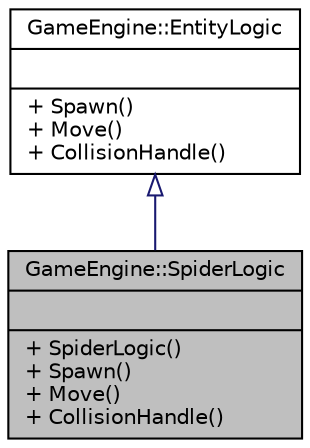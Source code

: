 digraph "GameEngine::SpiderLogic"
{
  edge [fontname="Helvetica",fontsize="10",labelfontname="Helvetica",labelfontsize="10"];
  node [fontname="Helvetica",fontsize="10",shape=record];
  Node2 [label="{GameEngine::SpiderLogic\n||+ SpiderLogic()\l+ Spawn()\l+ Move()\l+ CollisionHandle()\l}",height=0.2,width=0.4,color="black", fillcolor="grey75", style="filled", fontcolor="black"];
  Node3 -> Node2 [dir="back",color="midnightblue",fontsize="10",style="solid",arrowtail="onormal",fontname="Helvetica"];
  Node3 [label="{GameEngine::EntityLogic\n||+ Spawn()\l+ Move()\l+ CollisionHandle()\l}",height=0.2,width=0.4,color="black", fillcolor="white", style="filled",URL="$class_game_engine_1_1_entity_logic.html"];
}
